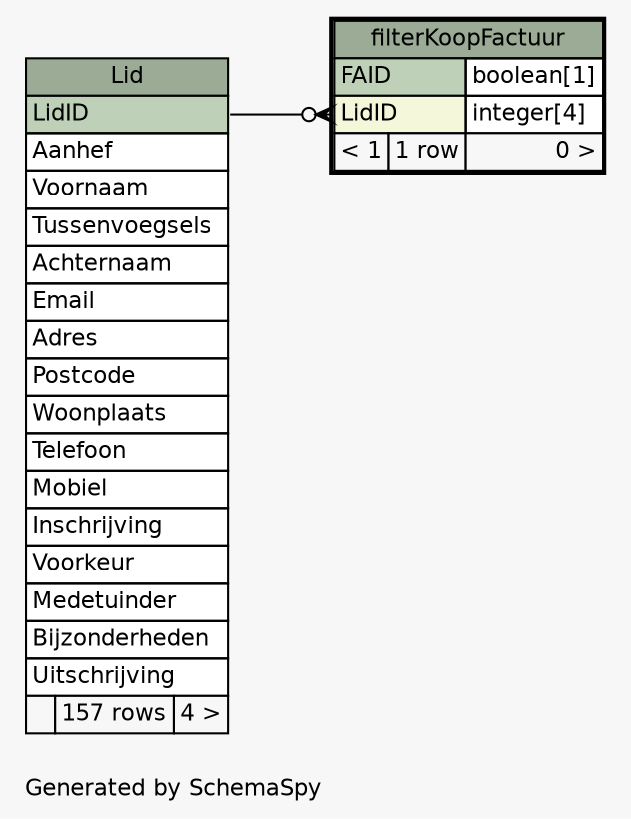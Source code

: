 // dot 2.40.1 on Linux 4.19.0-6-amd64
// SchemaSpy rev 590
digraph "oneDegreeRelationshipsDiagram" {
  graph [
    rankdir="RL"
    bgcolor="#f7f7f7"
    label="\nGenerated by SchemaSpy"
    labeljust="l"
    nodesep="0.18"
    ranksep="0.46"
    fontname="Helvetica"
    fontsize="11"
  ];
  node [
    fontname="Helvetica"
    fontsize="11"
    shape="plaintext"
  ];
  edge [
    arrowsize="0.8"
  ];
  "filterKoopFactuur":"LidID":w -> "Lid":"LidID":e [arrowhead=none dir=back arrowtail=crowodot];
  "filterKoopFactuur" [
    label=<
    <TABLE BORDER="2" CELLBORDER="1" CELLSPACING="0" BGCOLOR="#ffffff">
      <TR><TD COLSPAN="3" BGCOLOR="#9bab96" ALIGN="CENTER">filterKoopFactuur</TD></TR>
      <TR><TD PORT="FAID" COLSPAN="2" BGCOLOR="#bed1b8" ALIGN="LEFT">FAID</TD><TD PORT="FAID.type" ALIGN="LEFT">boolean[1]</TD></TR>
      <TR><TD PORT="LidID" COLSPAN="2" BGCOLOR="#f4f7da" ALIGN="LEFT">LidID</TD><TD PORT="LidID.type" ALIGN="LEFT">integer[4]</TD></TR>
      <TR><TD ALIGN="LEFT" BGCOLOR="#f7f7f7">&lt; 1</TD><TD ALIGN="RIGHT" BGCOLOR="#f7f7f7">1 row</TD><TD ALIGN="RIGHT" BGCOLOR="#f7f7f7">0 &gt;</TD></TR>
    </TABLE>>
    URL="filterKoopFactuur.html"
    tooltip="filterKoopFactuur"
  ];
  "Lid" [
    label=<
    <TABLE BORDER="0" CELLBORDER="1" CELLSPACING="0" BGCOLOR="#ffffff">
      <TR><TD COLSPAN="3" BGCOLOR="#9bab96" ALIGN="CENTER">Lid</TD></TR>
      <TR><TD PORT="LidID" COLSPAN="3" BGCOLOR="#bed1b8" ALIGN="LEFT">LidID</TD></TR>
      <TR><TD PORT="Aanhef" COLSPAN="3" ALIGN="LEFT">Aanhef</TD></TR>
      <TR><TD PORT="Voornaam" COLSPAN="3" ALIGN="LEFT">Voornaam</TD></TR>
      <TR><TD PORT="Tussenvoegsels" COLSPAN="3" ALIGN="LEFT">Tussenvoegsels</TD></TR>
      <TR><TD PORT="Achternaam" COLSPAN="3" ALIGN="LEFT">Achternaam</TD></TR>
      <TR><TD PORT="Email" COLSPAN="3" ALIGN="LEFT">Email</TD></TR>
      <TR><TD PORT="Adres" COLSPAN="3" ALIGN="LEFT">Adres</TD></TR>
      <TR><TD PORT="Postcode" COLSPAN="3" ALIGN="LEFT">Postcode</TD></TR>
      <TR><TD PORT="Woonplaats" COLSPAN="3" ALIGN="LEFT">Woonplaats</TD></TR>
      <TR><TD PORT="Telefoon" COLSPAN="3" ALIGN="LEFT">Telefoon</TD></TR>
      <TR><TD PORT="Mobiel" COLSPAN="3" ALIGN="LEFT">Mobiel</TD></TR>
      <TR><TD PORT="Inschrijving" COLSPAN="3" ALIGN="LEFT">Inschrijving</TD></TR>
      <TR><TD PORT="Voorkeur" COLSPAN="3" ALIGN="LEFT">Voorkeur</TD></TR>
      <TR><TD PORT="Medetuinder" COLSPAN="3" ALIGN="LEFT">Medetuinder</TD></TR>
      <TR><TD PORT="Bijzonderheden" COLSPAN="3" ALIGN="LEFT">Bijzonderheden</TD></TR>
      <TR><TD PORT="Uitschrijving" COLSPAN="3" ALIGN="LEFT">Uitschrijving</TD></TR>
      <TR><TD ALIGN="LEFT" BGCOLOR="#f7f7f7">  </TD><TD ALIGN="RIGHT" BGCOLOR="#f7f7f7">157 rows</TD><TD ALIGN="RIGHT" BGCOLOR="#f7f7f7">4 &gt;</TD></TR>
    </TABLE>>
    URL="Lid.html"
    tooltip="Lid"
  ];
}

